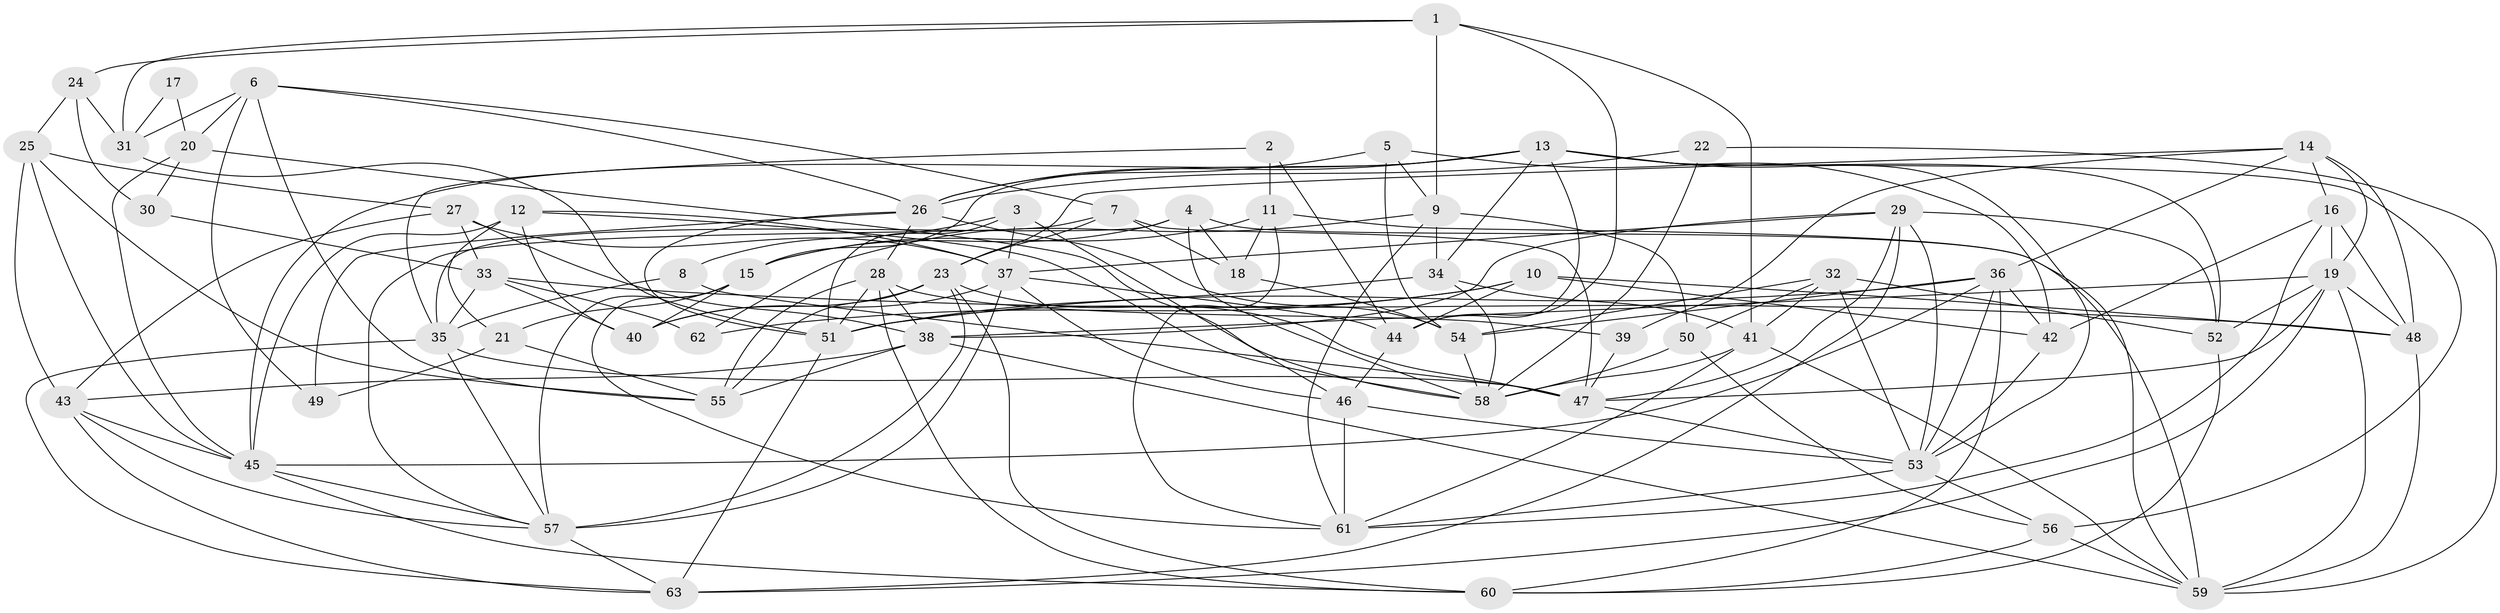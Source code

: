 // original degree distribution, {5: 0.2, 6: 0.096, 4: 0.288, 3: 0.272, 2: 0.112, 7: 0.024, 8: 0.008}
// Generated by graph-tools (version 1.1) at 2025/02/03/09/25 03:02:07]
// undirected, 63 vertices, 176 edges
graph export_dot {
graph [start="1"]
  node [color=gray90,style=filled];
  1;
  2;
  3;
  4;
  5;
  6;
  7;
  8;
  9;
  10;
  11;
  12;
  13;
  14;
  15;
  16;
  17;
  18;
  19;
  20;
  21;
  22;
  23;
  24;
  25;
  26;
  27;
  28;
  29;
  30;
  31;
  32;
  33;
  34;
  35;
  36;
  37;
  38;
  39;
  40;
  41;
  42;
  43;
  44;
  45;
  46;
  47;
  48;
  49;
  50;
  51;
  52;
  53;
  54;
  55;
  56;
  57;
  58;
  59;
  60;
  61;
  62;
  63;
  1 -- 9 [weight=1.0];
  1 -- 24 [weight=1.0];
  1 -- 31 [weight=1.0];
  1 -- 41 [weight=1.0];
  1 -- 44 [weight=1.0];
  2 -- 11 [weight=1.0];
  2 -- 35 [weight=1.0];
  2 -- 44 [weight=1.0];
  3 -- 8 [weight=1.0];
  3 -- 37 [weight=1.0];
  3 -- 46 [weight=1.0];
  3 -- 51 [weight=1.0];
  4 -- 15 [weight=1.0];
  4 -- 18 [weight=1.0];
  4 -- 35 [weight=1.0];
  4 -- 58 [weight=1.0];
  4 -- 59 [weight=1.0];
  5 -- 9 [weight=1.0];
  5 -- 26 [weight=1.0];
  5 -- 42 [weight=1.0];
  5 -- 54 [weight=1.0];
  6 -- 7 [weight=1.0];
  6 -- 20 [weight=1.0];
  6 -- 26 [weight=1.0];
  6 -- 31 [weight=1.0];
  6 -- 49 [weight=1.0];
  6 -- 55 [weight=1.0];
  7 -- 18 [weight=1.0];
  7 -- 23 [weight=1.0];
  7 -- 47 [weight=1.0];
  7 -- 57 [weight=1.0];
  8 -- 35 [weight=1.0];
  8 -- 47 [weight=1.0];
  9 -- 34 [weight=1.0];
  9 -- 50 [weight=2.0];
  9 -- 61 [weight=1.0];
  9 -- 62 [weight=1.0];
  10 -- 42 [weight=1.0];
  10 -- 44 [weight=1.0];
  10 -- 48 [weight=1.0];
  10 -- 51 [weight=1.0];
  10 -- 62 [weight=1.0];
  11 -- 15 [weight=1.0];
  11 -- 18 [weight=1.0];
  11 -- 59 [weight=1.0];
  11 -- 61 [weight=1.0];
  12 -- 21 [weight=1.0];
  12 -- 37 [weight=1.0];
  12 -- 40 [weight=1.0];
  12 -- 45 [weight=1.0];
  12 -- 58 [weight=1.0];
  13 -- 15 [weight=1.0];
  13 -- 26 [weight=1.0];
  13 -- 34 [weight=1.0];
  13 -- 44 [weight=1.0];
  13 -- 45 [weight=1.0];
  13 -- 52 [weight=1.0];
  13 -- 53 [weight=1.0];
  13 -- 56 [weight=1.0];
  14 -- 16 [weight=1.0];
  14 -- 19 [weight=1.0];
  14 -- 23 [weight=1.0];
  14 -- 36 [weight=1.0];
  14 -- 39 [weight=1.0];
  14 -- 48 [weight=1.0];
  15 -- 21 [weight=2.0];
  15 -- 40 [weight=2.0];
  15 -- 57 [weight=2.0];
  15 -- 61 [weight=1.0];
  16 -- 19 [weight=1.0];
  16 -- 42 [weight=1.0];
  16 -- 48 [weight=1.0];
  16 -- 61 [weight=1.0];
  17 -- 20 [weight=1.0];
  17 -- 31 [weight=2.0];
  18 -- 54 [weight=1.0];
  19 -- 38 [weight=1.0];
  19 -- 47 [weight=1.0];
  19 -- 48 [weight=1.0];
  19 -- 52 [weight=1.0];
  19 -- 59 [weight=2.0];
  19 -- 63 [weight=1.0];
  20 -- 30 [weight=1.0];
  20 -- 45 [weight=1.0];
  20 -- 58 [weight=1.0];
  21 -- 49 [weight=1.0];
  21 -- 55 [weight=1.0];
  22 -- 26 [weight=1.0];
  22 -- 58 [weight=1.0];
  22 -- 59 [weight=1.0];
  23 -- 40 [weight=1.0];
  23 -- 47 [weight=1.0];
  23 -- 55 [weight=1.0];
  23 -- 57 [weight=1.0];
  23 -- 60 [weight=1.0];
  24 -- 25 [weight=1.0];
  24 -- 30 [weight=1.0];
  24 -- 31 [weight=1.0];
  25 -- 27 [weight=1.0];
  25 -- 43 [weight=1.0];
  25 -- 45 [weight=1.0];
  25 -- 55 [weight=1.0];
  26 -- 28 [weight=1.0];
  26 -- 49 [weight=1.0];
  26 -- 51 [weight=1.0];
  26 -- 54 [weight=1.0];
  27 -- 33 [weight=1.0];
  27 -- 37 [weight=2.0];
  27 -- 38 [weight=1.0];
  27 -- 43 [weight=1.0];
  28 -- 38 [weight=1.0];
  28 -- 39 [weight=1.0];
  28 -- 51 [weight=2.0];
  28 -- 55 [weight=1.0];
  28 -- 60 [weight=1.0];
  29 -- 37 [weight=1.0];
  29 -- 38 [weight=1.0];
  29 -- 47 [weight=1.0];
  29 -- 52 [weight=1.0];
  29 -- 53 [weight=1.0];
  29 -- 63 [weight=1.0];
  30 -- 33 [weight=1.0];
  31 -- 51 [weight=2.0];
  32 -- 41 [weight=1.0];
  32 -- 50 [weight=1.0];
  32 -- 52 [weight=1.0];
  32 -- 53 [weight=1.0];
  32 -- 54 [weight=1.0];
  33 -- 35 [weight=1.0];
  33 -- 40 [weight=1.0];
  33 -- 48 [weight=1.0];
  33 -- 62 [weight=1.0];
  34 -- 41 [weight=1.0];
  34 -- 51 [weight=1.0];
  34 -- 58 [weight=1.0];
  35 -- 47 [weight=1.0];
  35 -- 57 [weight=1.0];
  35 -- 63 [weight=1.0];
  36 -- 42 [weight=2.0];
  36 -- 45 [weight=1.0];
  36 -- 51 [weight=1.0];
  36 -- 53 [weight=1.0];
  36 -- 54 [weight=1.0];
  36 -- 60 [weight=1.0];
  37 -- 40 [weight=1.0];
  37 -- 44 [weight=1.0];
  37 -- 46 [weight=1.0];
  37 -- 57 [weight=1.0];
  38 -- 43 [weight=1.0];
  38 -- 55 [weight=1.0];
  38 -- 59 [weight=1.0];
  39 -- 47 [weight=1.0];
  41 -- 58 [weight=1.0];
  41 -- 59 [weight=1.0];
  41 -- 61 [weight=1.0];
  42 -- 53 [weight=1.0];
  43 -- 45 [weight=1.0];
  43 -- 57 [weight=1.0];
  43 -- 63 [weight=1.0];
  44 -- 46 [weight=1.0];
  45 -- 57 [weight=1.0];
  45 -- 60 [weight=1.0];
  46 -- 53 [weight=1.0];
  46 -- 61 [weight=1.0];
  47 -- 53 [weight=1.0];
  48 -- 59 [weight=1.0];
  50 -- 56 [weight=1.0];
  50 -- 58 [weight=1.0];
  51 -- 63 [weight=1.0];
  52 -- 60 [weight=1.0];
  53 -- 56 [weight=1.0];
  53 -- 61 [weight=1.0];
  54 -- 58 [weight=1.0];
  56 -- 59 [weight=1.0];
  56 -- 60 [weight=1.0];
  57 -- 63 [weight=1.0];
}
